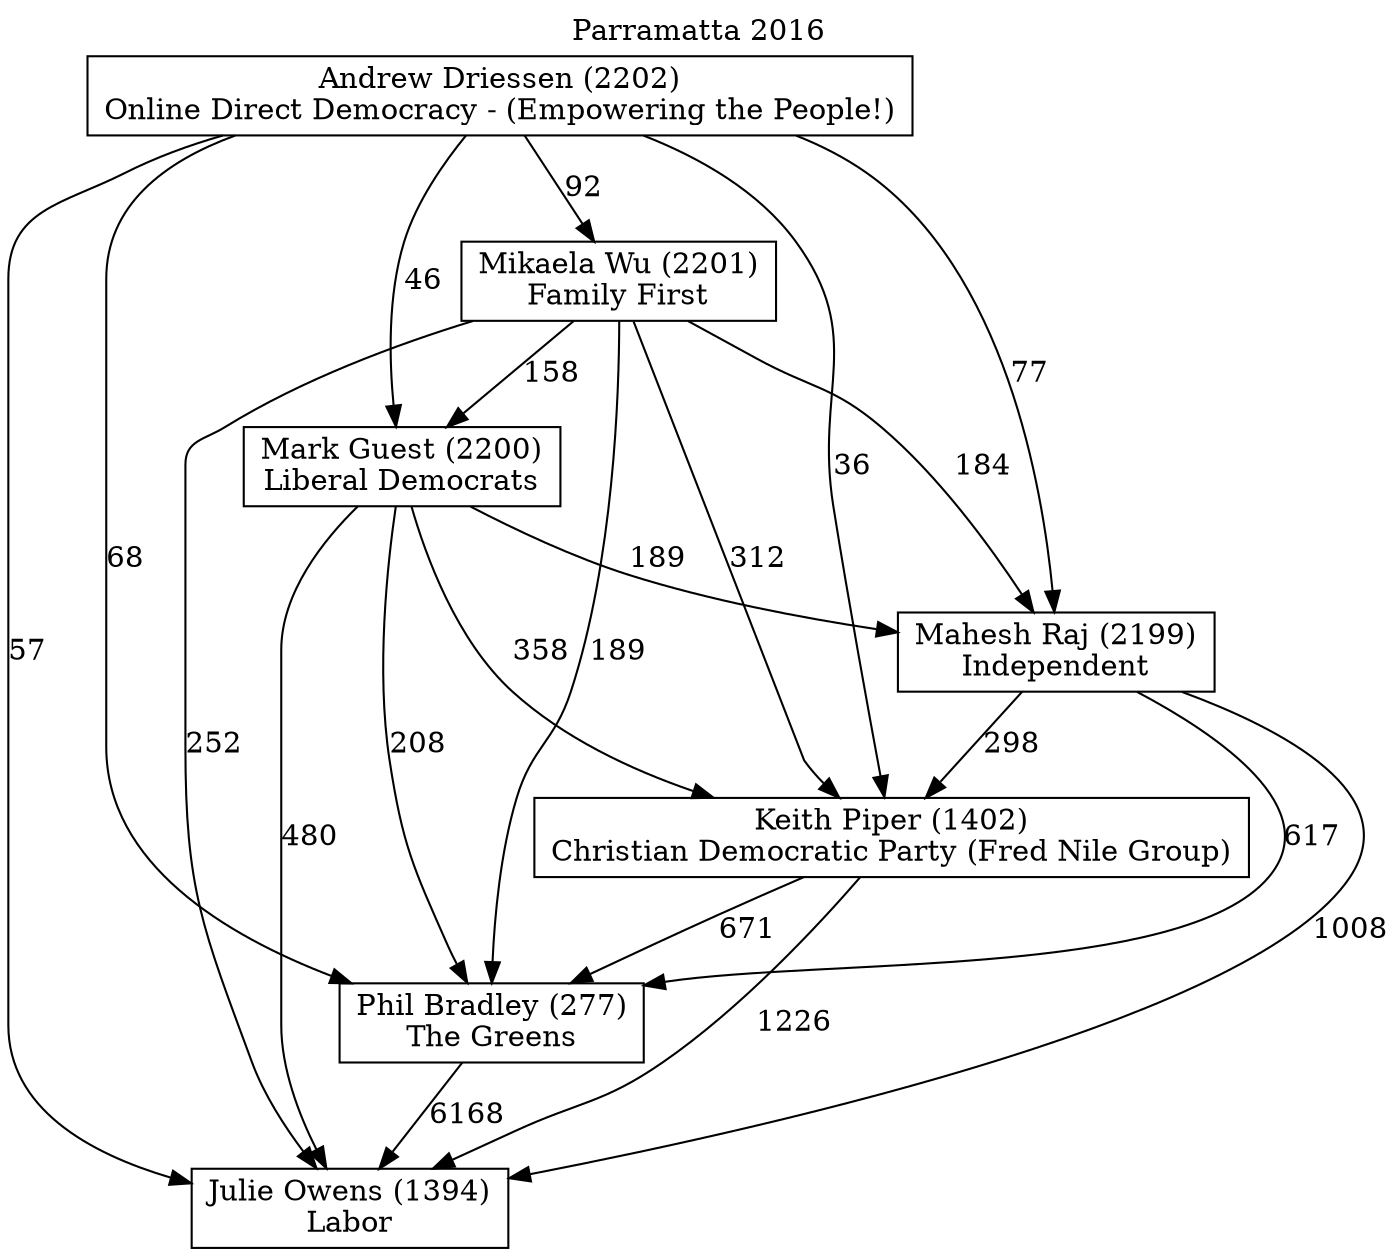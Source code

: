 // House preference flow
digraph "Julie Owens (1394)_Parramatta_2016" {
	graph [label="Parramatta 2016" labelloc=t mclimit=10]
	node [shape=box]
	"Julie Owens (1394)" [label="Julie Owens (1394)
Labor"]
	"Phil Bradley (277)" [label="Phil Bradley (277)
The Greens"]
	"Keith Piper (1402)" [label="Keith Piper (1402)
Christian Democratic Party (Fred Nile Group)"]
	"Mahesh Raj (2199)" [label="Mahesh Raj (2199)
Independent"]
	"Mark Guest (2200)" [label="Mark Guest (2200)
Liberal Democrats"]
	"Mikaela Wu (2201)" [label="Mikaela Wu (2201)
Family First"]
	"Andrew Driessen (2202)" [label="Andrew Driessen (2202)
Online Direct Democracy - (Empowering the People!)"]
	"Phil Bradley (277)" -> "Julie Owens (1394)" [label=6168]
	"Keith Piper (1402)" -> "Phil Bradley (277)" [label=671]
	"Mahesh Raj (2199)" -> "Keith Piper (1402)" [label=298]
	"Mark Guest (2200)" -> "Mahesh Raj (2199)" [label=189]
	"Mikaela Wu (2201)" -> "Mark Guest (2200)" [label=158]
	"Andrew Driessen (2202)" -> "Mikaela Wu (2201)" [label=92]
	"Keith Piper (1402)" -> "Julie Owens (1394)" [label=1226]
	"Mahesh Raj (2199)" -> "Julie Owens (1394)" [label=1008]
	"Mark Guest (2200)" -> "Julie Owens (1394)" [label=480]
	"Mikaela Wu (2201)" -> "Julie Owens (1394)" [label=252]
	"Andrew Driessen (2202)" -> "Julie Owens (1394)" [label=57]
	"Andrew Driessen (2202)" -> "Mark Guest (2200)" [label=46]
	"Mikaela Wu (2201)" -> "Mahesh Raj (2199)" [label=184]
	"Andrew Driessen (2202)" -> "Mahesh Raj (2199)" [label=77]
	"Mark Guest (2200)" -> "Keith Piper (1402)" [label=358]
	"Mikaela Wu (2201)" -> "Keith Piper (1402)" [label=312]
	"Andrew Driessen (2202)" -> "Keith Piper (1402)" [label=36]
	"Mahesh Raj (2199)" -> "Phil Bradley (277)" [label=617]
	"Mark Guest (2200)" -> "Phil Bradley (277)" [label=208]
	"Mikaela Wu (2201)" -> "Phil Bradley (277)" [label=189]
	"Andrew Driessen (2202)" -> "Phil Bradley (277)" [label=68]
}
